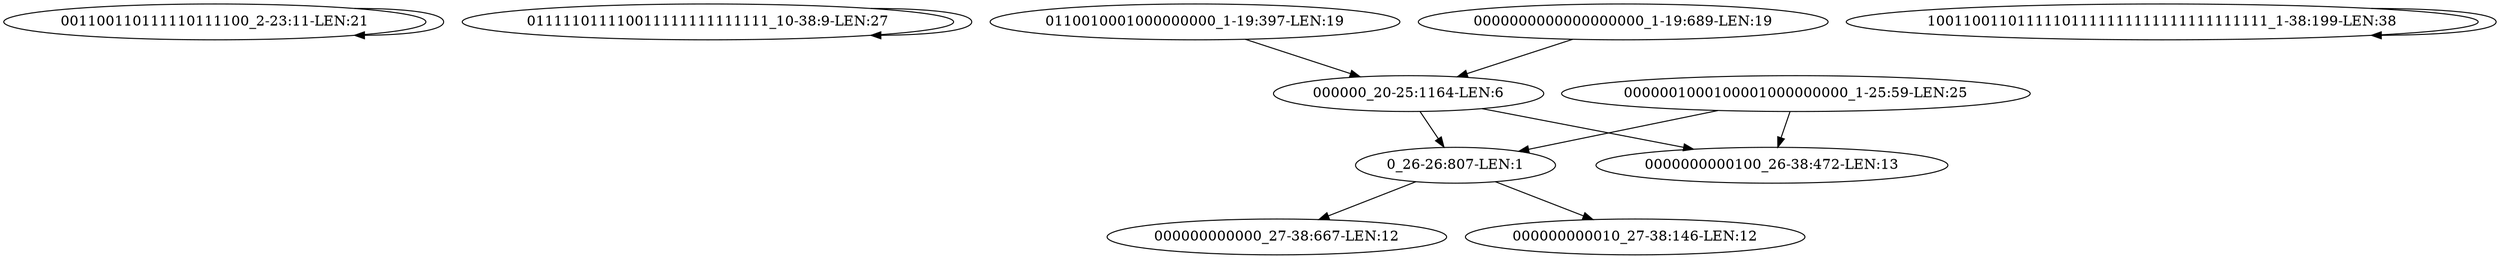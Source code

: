 digraph G {
    "001100110111110111100_2-23:11-LEN:21" -> "001100110111110111100_2-23:11-LEN:21";
    "011111011110011111111111111_10-38:9-LEN:27" -> "011111011110011111111111111_10-38:9-LEN:27";
    "000000_20-25:1164-LEN:6" -> "0_26-26:807-LEN:1";
    "000000_20-25:1164-LEN:6" -> "0000000000100_26-38:472-LEN:13";
    "0000001000100001000000000_1-25:59-LEN:25" -> "0_26-26:807-LEN:1";
    "0000001000100001000000000_1-25:59-LEN:25" -> "0000000000100_26-38:472-LEN:13";
    "0_26-26:807-LEN:1" -> "000000000000_27-38:667-LEN:12";
    "0_26-26:807-LEN:1" -> "000000000010_27-38:146-LEN:12";
    "0110010001000000000_1-19:397-LEN:19" -> "000000_20-25:1164-LEN:6";
    "0000000000000000000_1-19:689-LEN:19" -> "000000_20-25:1164-LEN:6";
    "10011001101111101111111111111111111111_1-38:199-LEN:38" -> "10011001101111101111111111111111111111_1-38:199-LEN:38";
}
